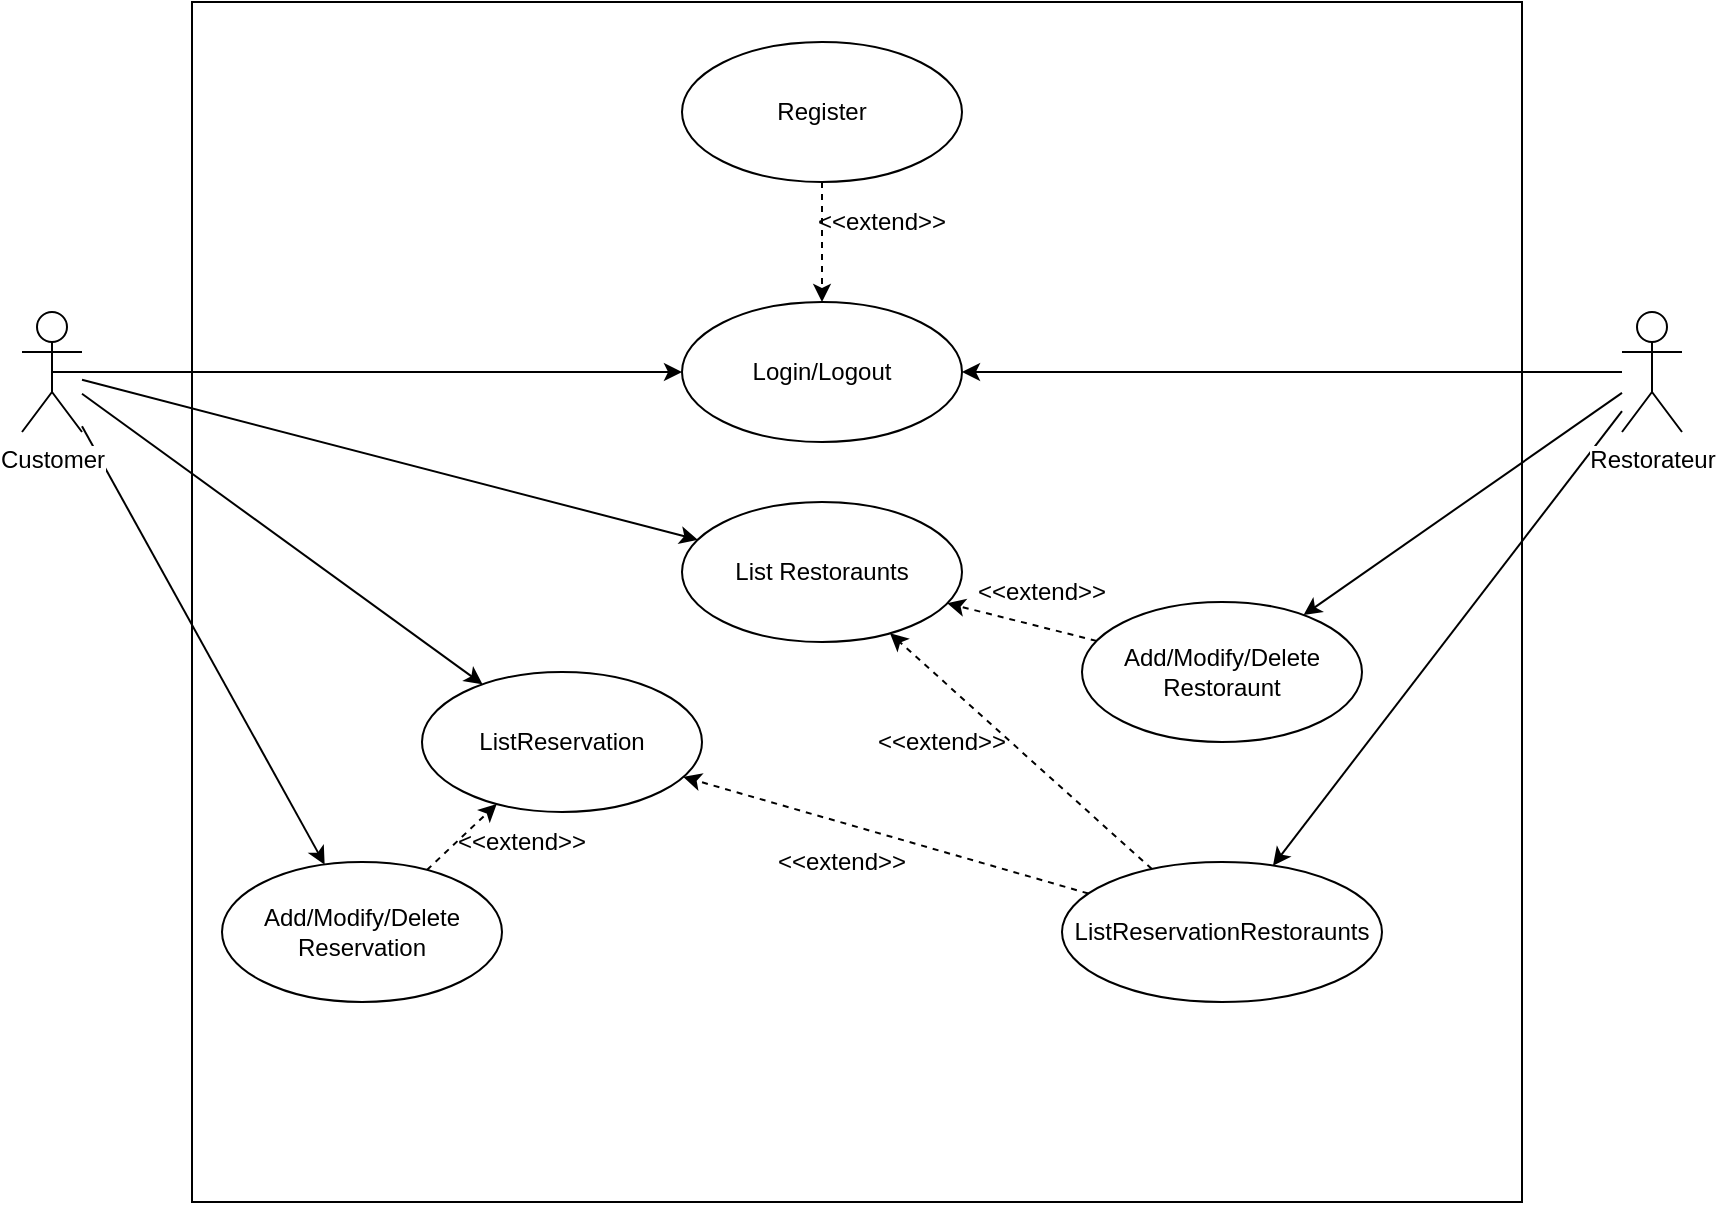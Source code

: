 <mxfile version="12.1.0" type="device" pages="1"><diagram id="48I2_z3r11b7ySvsCIVc" name="Page-1"><mxGraphModel dx="854" dy="499" grid="1" gridSize="10" guides="1" tooltips="1" connect="1" arrows="1" fold="1" page="1" pageScale="1" pageWidth="827" pageHeight="1169" math="0" shadow="0"><root><mxCell id="0"/><mxCell id="1" parent="0"/><mxCell id="nBQcI_ilrqaCSKZPPZ-q-4" value="" style="rounded=0;whiteSpace=wrap;html=1;" parent="1" vertex="1"><mxGeometry x="135" y="50" width="665" height="600" as="geometry"/></mxCell><mxCell id="nBQcI_ilrqaCSKZPPZ-q-27" style="edgeStyle=none;rounded=0;orthogonalLoop=1;jettySize=auto;html=1;" parent="1" source="nBQcI_ilrqaCSKZPPZ-q-1" target="nBQcI_ilrqaCSKZPPZ-q-10" edge="1"><mxGeometry relative="1" as="geometry"/></mxCell><mxCell id="nBQcI_ilrqaCSKZPPZ-q-30" style="edgeStyle=none;rounded=0;orthogonalLoop=1;jettySize=auto;html=1;" parent="1" source="nBQcI_ilrqaCSKZPPZ-q-1" target="nBQcI_ilrqaCSKZPPZ-q-28" edge="1"><mxGeometry relative="1" as="geometry"/></mxCell><mxCell id="nBQcI_ilrqaCSKZPPZ-q-31" style="edgeStyle=none;rounded=0;orthogonalLoop=1;jettySize=auto;html=1;" parent="1" source="nBQcI_ilrqaCSKZPPZ-q-1" target="nBQcI_ilrqaCSKZPPZ-q-29" edge="1"><mxGeometry relative="1" as="geometry"/></mxCell><mxCell id="nBQcI_ilrqaCSKZPPZ-q-1" value="Customer" style="shape=umlActor;verticalLabelPosition=bottom;labelBackgroundColor=#ffffff;verticalAlign=top;html=1;outlineConnect=0;" parent="1" vertex="1"><mxGeometry x="50" y="205" width="30" height="60" as="geometry"/></mxCell><mxCell id="nBQcI_ilrqaCSKZPPZ-q-22" style="rounded=0;orthogonalLoop=1;jettySize=auto;html=1;" parent="1" source="nBQcI_ilrqaCSKZPPZ-q-2" target="nBQcI_ilrqaCSKZPPZ-q-9" edge="1"><mxGeometry relative="1" as="geometry"/></mxCell><mxCell id="ba11dc4ExI4I_ot7vEXJ-1" style="rounded=0;orthogonalLoop=1;jettySize=auto;html=1;" parent="1" source="nBQcI_ilrqaCSKZPPZ-q-2" target="nBQcI_ilrqaCSKZPPZ-q-35" edge="1"><mxGeometry relative="1" as="geometry"/></mxCell><mxCell id="nBQcI_ilrqaCSKZPPZ-q-2" value="Restorateur" style="shape=umlActor;verticalLabelPosition=bottom;labelBackgroundColor=#ffffff;verticalAlign=top;html=1;outlineConnect=0;" parent="1" vertex="1"><mxGeometry x="850" y="205" width="30" height="60" as="geometry"/></mxCell><mxCell id="nBQcI_ilrqaCSKZPPZ-q-8" value="Login/Logout" style="ellipse;whiteSpace=wrap;html=1;" parent="1" vertex="1"><mxGeometry x="380" y="200" width="140" height="70" as="geometry"/></mxCell><mxCell id="nBQcI_ilrqaCSKZPPZ-q-25" style="edgeStyle=none;rounded=0;orthogonalLoop=1;jettySize=auto;html=1;dashed=1;" parent="1" source="nBQcI_ilrqaCSKZPPZ-q-9" target="nBQcI_ilrqaCSKZPPZ-q-10" edge="1"><mxGeometry relative="1" as="geometry"/></mxCell><mxCell id="nBQcI_ilrqaCSKZPPZ-q-9" value="Add/Modify/Delete&lt;br&gt;Restoraunt" style="ellipse;whiteSpace=wrap;html=1;" parent="1" vertex="1"><mxGeometry x="580" y="350" width="140" height="70" as="geometry"/></mxCell><mxCell id="nBQcI_ilrqaCSKZPPZ-q-10" value="List Restoraunts" style="ellipse;whiteSpace=wrap;html=1;" parent="1" vertex="1"><mxGeometry x="380" y="300" width="140" height="70" as="geometry"/></mxCell><mxCell id="nBQcI_ilrqaCSKZPPZ-q-13" style="edgeStyle=orthogonalEdgeStyle;rounded=0;orthogonalLoop=1;jettySize=auto;html=1;dashed=1;" parent="1" source="nBQcI_ilrqaCSKZPPZ-q-11" target="nBQcI_ilrqaCSKZPPZ-q-8" edge="1"><mxGeometry relative="1" as="geometry"/></mxCell><mxCell id="nBQcI_ilrqaCSKZPPZ-q-11" value="Register" style="ellipse;whiteSpace=wrap;html=1;" parent="1" vertex="1"><mxGeometry x="380" y="70" width="140" height="70" as="geometry"/></mxCell><mxCell id="nBQcI_ilrqaCSKZPPZ-q-14" value="&amp;lt;&amp;lt;extend&amp;gt;&amp;gt;" style="text;html=1;strokeColor=none;fillColor=none;align=center;verticalAlign=middle;whiteSpace=wrap;rounded=0;" parent="1" vertex="1"><mxGeometry x="460" y="150" width="40" height="20" as="geometry"/></mxCell><mxCell id="nBQcI_ilrqaCSKZPPZ-q-16" style="edgeStyle=orthogonalEdgeStyle;rounded=0;orthogonalLoop=1;jettySize=auto;html=1;exitX=0.5;exitY=0.5;exitDx=0;exitDy=0;exitPerimeter=0;" parent="1" source="nBQcI_ilrqaCSKZPPZ-q-1" target="nBQcI_ilrqaCSKZPPZ-q-8" edge="1"><mxGeometry relative="1" as="geometry"><mxPoint x="70" y="235" as="sourcePoint"/></mxGeometry></mxCell><mxCell id="nBQcI_ilrqaCSKZPPZ-q-17" style="edgeStyle=orthogonalEdgeStyle;rounded=0;orthogonalLoop=1;jettySize=auto;html=1;" parent="1" source="nBQcI_ilrqaCSKZPPZ-q-2" target="nBQcI_ilrqaCSKZPPZ-q-8" edge="1"><mxGeometry relative="1" as="geometry"/></mxCell><mxCell id="nBQcI_ilrqaCSKZPPZ-q-26" value="&amp;lt;&amp;lt;extend&amp;gt;&amp;gt;" style="text;html=1;strokeColor=none;fillColor=none;align=center;verticalAlign=middle;whiteSpace=wrap;rounded=0;" parent="1" vertex="1"><mxGeometry x="540" y="335" width="40" height="20" as="geometry"/></mxCell><mxCell id="nBQcI_ilrqaCSKZPPZ-q-28" value="ListReservation" style="ellipse;whiteSpace=wrap;html=1;" parent="1" vertex="1"><mxGeometry x="250" y="385" width="140" height="70" as="geometry"/></mxCell><mxCell id="nBQcI_ilrqaCSKZPPZ-q-32" style="edgeStyle=none;rounded=0;orthogonalLoop=1;jettySize=auto;html=1;dashed=1;" parent="1" source="nBQcI_ilrqaCSKZPPZ-q-29" target="nBQcI_ilrqaCSKZPPZ-q-28" edge="1"><mxGeometry relative="1" as="geometry"/></mxCell><mxCell id="nBQcI_ilrqaCSKZPPZ-q-29" value="Add/Modify/Delete&lt;br&gt;Reservation" style="ellipse;whiteSpace=wrap;html=1;" parent="1" vertex="1"><mxGeometry x="150" y="480" width="140" height="70" as="geometry"/></mxCell><mxCell id="nBQcI_ilrqaCSKZPPZ-q-33" value="&amp;lt;&amp;lt;extend&amp;gt;&amp;gt;" style="text;html=1;strokeColor=none;fillColor=none;align=center;verticalAlign=middle;whiteSpace=wrap;rounded=0;" parent="1" vertex="1"><mxGeometry x="280" y="460" width="40" height="20" as="geometry"/></mxCell><mxCell id="ba11dc4ExI4I_ot7vEXJ-2" style="edgeStyle=none;rounded=0;orthogonalLoop=1;jettySize=auto;html=1;dashed=1;" parent="1" source="nBQcI_ilrqaCSKZPPZ-q-35" target="nBQcI_ilrqaCSKZPPZ-q-10" edge="1"><mxGeometry relative="1" as="geometry"/></mxCell><mxCell id="ba11dc4ExI4I_ot7vEXJ-3" style="edgeStyle=none;rounded=0;orthogonalLoop=1;jettySize=auto;html=1;dashed=1;" parent="1" source="nBQcI_ilrqaCSKZPPZ-q-35" target="nBQcI_ilrqaCSKZPPZ-q-28" edge="1"><mxGeometry relative="1" as="geometry"/></mxCell><mxCell id="nBQcI_ilrqaCSKZPPZ-q-35" value="ListReservationRestoraunts" style="ellipse;whiteSpace=wrap;html=1;" parent="1" vertex="1"><mxGeometry x="570" y="480" width="160" height="70" as="geometry"/></mxCell><mxCell id="ba11dc4ExI4I_ot7vEXJ-4" value="&amp;lt;&amp;lt;extend&amp;gt;&amp;gt;" style="text;html=1;strokeColor=none;fillColor=none;align=center;verticalAlign=middle;whiteSpace=wrap;rounded=0;" parent="1" vertex="1"><mxGeometry x="440" y="470" width="40" height="20" as="geometry"/></mxCell><mxCell id="ba11dc4ExI4I_ot7vEXJ-5" value="&amp;lt;&amp;lt;extend&amp;gt;&amp;gt;" style="text;html=1;strokeColor=none;fillColor=none;align=center;verticalAlign=middle;whiteSpace=wrap;rounded=0;" parent="1" vertex="1"><mxGeometry x="490" y="410" width="40" height="20" as="geometry"/></mxCell></root></mxGraphModel></diagram></mxfile>